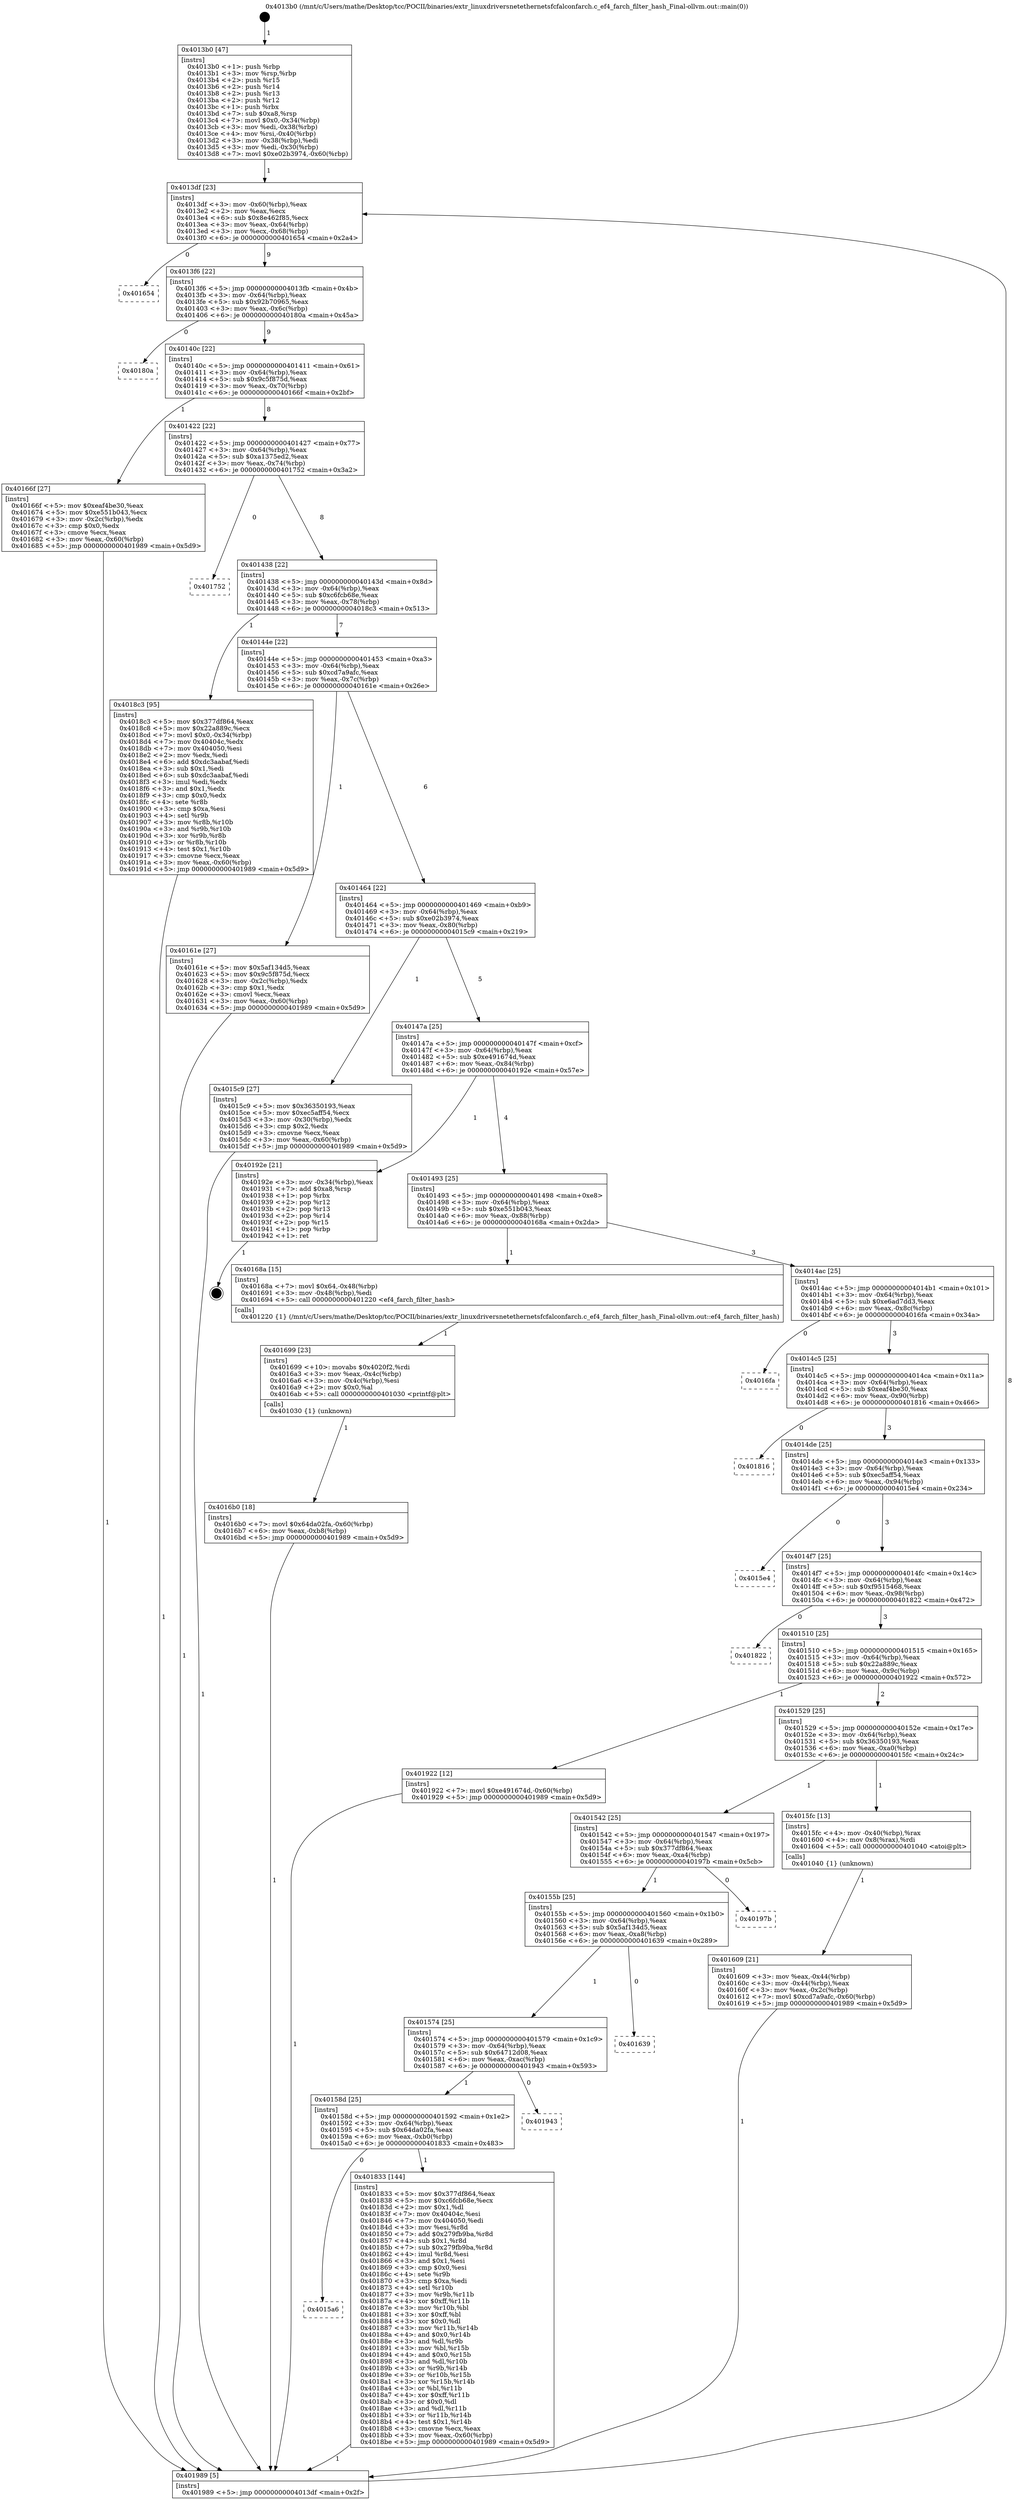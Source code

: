 digraph "0x4013b0" {
  label = "0x4013b0 (/mnt/c/Users/mathe/Desktop/tcc/POCII/binaries/extr_linuxdriversnetethernetsfcfalconfarch.c_ef4_farch_filter_hash_Final-ollvm.out::main(0))"
  labelloc = "t"
  node[shape=record]

  Entry [label="",width=0.3,height=0.3,shape=circle,fillcolor=black,style=filled]
  "0x4013df" [label="{
     0x4013df [23]\l
     | [instrs]\l
     &nbsp;&nbsp;0x4013df \<+3\>: mov -0x60(%rbp),%eax\l
     &nbsp;&nbsp;0x4013e2 \<+2\>: mov %eax,%ecx\l
     &nbsp;&nbsp;0x4013e4 \<+6\>: sub $0x8e462f85,%ecx\l
     &nbsp;&nbsp;0x4013ea \<+3\>: mov %eax,-0x64(%rbp)\l
     &nbsp;&nbsp;0x4013ed \<+3\>: mov %ecx,-0x68(%rbp)\l
     &nbsp;&nbsp;0x4013f0 \<+6\>: je 0000000000401654 \<main+0x2a4\>\l
  }"]
  "0x401654" [label="{
     0x401654\l
  }", style=dashed]
  "0x4013f6" [label="{
     0x4013f6 [22]\l
     | [instrs]\l
     &nbsp;&nbsp;0x4013f6 \<+5\>: jmp 00000000004013fb \<main+0x4b\>\l
     &nbsp;&nbsp;0x4013fb \<+3\>: mov -0x64(%rbp),%eax\l
     &nbsp;&nbsp;0x4013fe \<+5\>: sub $0x92b70965,%eax\l
     &nbsp;&nbsp;0x401403 \<+3\>: mov %eax,-0x6c(%rbp)\l
     &nbsp;&nbsp;0x401406 \<+6\>: je 000000000040180a \<main+0x45a\>\l
  }"]
  Exit [label="",width=0.3,height=0.3,shape=circle,fillcolor=black,style=filled,peripheries=2]
  "0x40180a" [label="{
     0x40180a\l
  }", style=dashed]
  "0x40140c" [label="{
     0x40140c [22]\l
     | [instrs]\l
     &nbsp;&nbsp;0x40140c \<+5\>: jmp 0000000000401411 \<main+0x61\>\l
     &nbsp;&nbsp;0x401411 \<+3\>: mov -0x64(%rbp),%eax\l
     &nbsp;&nbsp;0x401414 \<+5\>: sub $0x9c5f875d,%eax\l
     &nbsp;&nbsp;0x401419 \<+3\>: mov %eax,-0x70(%rbp)\l
     &nbsp;&nbsp;0x40141c \<+6\>: je 000000000040166f \<main+0x2bf\>\l
  }"]
  "0x4015a6" [label="{
     0x4015a6\l
  }", style=dashed]
  "0x40166f" [label="{
     0x40166f [27]\l
     | [instrs]\l
     &nbsp;&nbsp;0x40166f \<+5\>: mov $0xeaf4be30,%eax\l
     &nbsp;&nbsp;0x401674 \<+5\>: mov $0xe551b043,%ecx\l
     &nbsp;&nbsp;0x401679 \<+3\>: mov -0x2c(%rbp),%edx\l
     &nbsp;&nbsp;0x40167c \<+3\>: cmp $0x0,%edx\l
     &nbsp;&nbsp;0x40167f \<+3\>: cmove %ecx,%eax\l
     &nbsp;&nbsp;0x401682 \<+3\>: mov %eax,-0x60(%rbp)\l
     &nbsp;&nbsp;0x401685 \<+5\>: jmp 0000000000401989 \<main+0x5d9\>\l
  }"]
  "0x401422" [label="{
     0x401422 [22]\l
     | [instrs]\l
     &nbsp;&nbsp;0x401422 \<+5\>: jmp 0000000000401427 \<main+0x77\>\l
     &nbsp;&nbsp;0x401427 \<+3\>: mov -0x64(%rbp),%eax\l
     &nbsp;&nbsp;0x40142a \<+5\>: sub $0xa1375ed2,%eax\l
     &nbsp;&nbsp;0x40142f \<+3\>: mov %eax,-0x74(%rbp)\l
     &nbsp;&nbsp;0x401432 \<+6\>: je 0000000000401752 \<main+0x3a2\>\l
  }"]
  "0x401833" [label="{
     0x401833 [144]\l
     | [instrs]\l
     &nbsp;&nbsp;0x401833 \<+5\>: mov $0x377df864,%eax\l
     &nbsp;&nbsp;0x401838 \<+5\>: mov $0xc6fcb68e,%ecx\l
     &nbsp;&nbsp;0x40183d \<+2\>: mov $0x1,%dl\l
     &nbsp;&nbsp;0x40183f \<+7\>: mov 0x40404c,%esi\l
     &nbsp;&nbsp;0x401846 \<+7\>: mov 0x404050,%edi\l
     &nbsp;&nbsp;0x40184d \<+3\>: mov %esi,%r8d\l
     &nbsp;&nbsp;0x401850 \<+7\>: add $0x279fb9ba,%r8d\l
     &nbsp;&nbsp;0x401857 \<+4\>: sub $0x1,%r8d\l
     &nbsp;&nbsp;0x40185b \<+7\>: sub $0x279fb9ba,%r8d\l
     &nbsp;&nbsp;0x401862 \<+4\>: imul %r8d,%esi\l
     &nbsp;&nbsp;0x401866 \<+3\>: and $0x1,%esi\l
     &nbsp;&nbsp;0x401869 \<+3\>: cmp $0x0,%esi\l
     &nbsp;&nbsp;0x40186c \<+4\>: sete %r9b\l
     &nbsp;&nbsp;0x401870 \<+3\>: cmp $0xa,%edi\l
     &nbsp;&nbsp;0x401873 \<+4\>: setl %r10b\l
     &nbsp;&nbsp;0x401877 \<+3\>: mov %r9b,%r11b\l
     &nbsp;&nbsp;0x40187a \<+4\>: xor $0xff,%r11b\l
     &nbsp;&nbsp;0x40187e \<+3\>: mov %r10b,%bl\l
     &nbsp;&nbsp;0x401881 \<+3\>: xor $0xff,%bl\l
     &nbsp;&nbsp;0x401884 \<+3\>: xor $0x0,%dl\l
     &nbsp;&nbsp;0x401887 \<+3\>: mov %r11b,%r14b\l
     &nbsp;&nbsp;0x40188a \<+4\>: and $0x0,%r14b\l
     &nbsp;&nbsp;0x40188e \<+3\>: and %dl,%r9b\l
     &nbsp;&nbsp;0x401891 \<+3\>: mov %bl,%r15b\l
     &nbsp;&nbsp;0x401894 \<+4\>: and $0x0,%r15b\l
     &nbsp;&nbsp;0x401898 \<+3\>: and %dl,%r10b\l
     &nbsp;&nbsp;0x40189b \<+3\>: or %r9b,%r14b\l
     &nbsp;&nbsp;0x40189e \<+3\>: or %r10b,%r15b\l
     &nbsp;&nbsp;0x4018a1 \<+3\>: xor %r15b,%r14b\l
     &nbsp;&nbsp;0x4018a4 \<+3\>: or %bl,%r11b\l
     &nbsp;&nbsp;0x4018a7 \<+4\>: xor $0xff,%r11b\l
     &nbsp;&nbsp;0x4018ab \<+3\>: or $0x0,%dl\l
     &nbsp;&nbsp;0x4018ae \<+3\>: and %dl,%r11b\l
     &nbsp;&nbsp;0x4018b1 \<+3\>: or %r11b,%r14b\l
     &nbsp;&nbsp;0x4018b4 \<+4\>: test $0x1,%r14b\l
     &nbsp;&nbsp;0x4018b8 \<+3\>: cmovne %ecx,%eax\l
     &nbsp;&nbsp;0x4018bb \<+3\>: mov %eax,-0x60(%rbp)\l
     &nbsp;&nbsp;0x4018be \<+5\>: jmp 0000000000401989 \<main+0x5d9\>\l
  }"]
  "0x401752" [label="{
     0x401752\l
  }", style=dashed]
  "0x401438" [label="{
     0x401438 [22]\l
     | [instrs]\l
     &nbsp;&nbsp;0x401438 \<+5\>: jmp 000000000040143d \<main+0x8d\>\l
     &nbsp;&nbsp;0x40143d \<+3\>: mov -0x64(%rbp),%eax\l
     &nbsp;&nbsp;0x401440 \<+5\>: sub $0xc6fcb68e,%eax\l
     &nbsp;&nbsp;0x401445 \<+3\>: mov %eax,-0x78(%rbp)\l
     &nbsp;&nbsp;0x401448 \<+6\>: je 00000000004018c3 \<main+0x513\>\l
  }"]
  "0x40158d" [label="{
     0x40158d [25]\l
     | [instrs]\l
     &nbsp;&nbsp;0x40158d \<+5\>: jmp 0000000000401592 \<main+0x1e2\>\l
     &nbsp;&nbsp;0x401592 \<+3\>: mov -0x64(%rbp),%eax\l
     &nbsp;&nbsp;0x401595 \<+5\>: sub $0x64da02fa,%eax\l
     &nbsp;&nbsp;0x40159a \<+6\>: mov %eax,-0xb0(%rbp)\l
     &nbsp;&nbsp;0x4015a0 \<+6\>: je 0000000000401833 \<main+0x483\>\l
  }"]
  "0x4018c3" [label="{
     0x4018c3 [95]\l
     | [instrs]\l
     &nbsp;&nbsp;0x4018c3 \<+5\>: mov $0x377df864,%eax\l
     &nbsp;&nbsp;0x4018c8 \<+5\>: mov $0x22a889c,%ecx\l
     &nbsp;&nbsp;0x4018cd \<+7\>: movl $0x0,-0x34(%rbp)\l
     &nbsp;&nbsp;0x4018d4 \<+7\>: mov 0x40404c,%edx\l
     &nbsp;&nbsp;0x4018db \<+7\>: mov 0x404050,%esi\l
     &nbsp;&nbsp;0x4018e2 \<+2\>: mov %edx,%edi\l
     &nbsp;&nbsp;0x4018e4 \<+6\>: add $0xdc3aabaf,%edi\l
     &nbsp;&nbsp;0x4018ea \<+3\>: sub $0x1,%edi\l
     &nbsp;&nbsp;0x4018ed \<+6\>: sub $0xdc3aabaf,%edi\l
     &nbsp;&nbsp;0x4018f3 \<+3\>: imul %edi,%edx\l
     &nbsp;&nbsp;0x4018f6 \<+3\>: and $0x1,%edx\l
     &nbsp;&nbsp;0x4018f9 \<+3\>: cmp $0x0,%edx\l
     &nbsp;&nbsp;0x4018fc \<+4\>: sete %r8b\l
     &nbsp;&nbsp;0x401900 \<+3\>: cmp $0xa,%esi\l
     &nbsp;&nbsp;0x401903 \<+4\>: setl %r9b\l
     &nbsp;&nbsp;0x401907 \<+3\>: mov %r8b,%r10b\l
     &nbsp;&nbsp;0x40190a \<+3\>: and %r9b,%r10b\l
     &nbsp;&nbsp;0x40190d \<+3\>: xor %r9b,%r8b\l
     &nbsp;&nbsp;0x401910 \<+3\>: or %r8b,%r10b\l
     &nbsp;&nbsp;0x401913 \<+4\>: test $0x1,%r10b\l
     &nbsp;&nbsp;0x401917 \<+3\>: cmovne %ecx,%eax\l
     &nbsp;&nbsp;0x40191a \<+3\>: mov %eax,-0x60(%rbp)\l
     &nbsp;&nbsp;0x40191d \<+5\>: jmp 0000000000401989 \<main+0x5d9\>\l
  }"]
  "0x40144e" [label="{
     0x40144e [22]\l
     | [instrs]\l
     &nbsp;&nbsp;0x40144e \<+5\>: jmp 0000000000401453 \<main+0xa3\>\l
     &nbsp;&nbsp;0x401453 \<+3\>: mov -0x64(%rbp),%eax\l
     &nbsp;&nbsp;0x401456 \<+5\>: sub $0xcd7a9afc,%eax\l
     &nbsp;&nbsp;0x40145b \<+3\>: mov %eax,-0x7c(%rbp)\l
     &nbsp;&nbsp;0x40145e \<+6\>: je 000000000040161e \<main+0x26e\>\l
  }"]
  "0x401943" [label="{
     0x401943\l
  }", style=dashed]
  "0x40161e" [label="{
     0x40161e [27]\l
     | [instrs]\l
     &nbsp;&nbsp;0x40161e \<+5\>: mov $0x5af134d5,%eax\l
     &nbsp;&nbsp;0x401623 \<+5\>: mov $0x9c5f875d,%ecx\l
     &nbsp;&nbsp;0x401628 \<+3\>: mov -0x2c(%rbp),%edx\l
     &nbsp;&nbsp;0x40162b \<+3\>: cmp $0x1,%edx\l
     &nbsp;&nbsp;0x40162e \<+3\>: cmovl %ecx,%eax\l
     &nbsp;&nbsp;0x401631 \<+3\>: mov %eax,-0x60(%rbp)\l
     &nbsp;&nbsp;0x401634 \<+5\>: jmp 0000000000401989 \<main+0x5d9\>\l
  }"]
  "0x401464" [label="{
     0x401464 [22]\l
     | [instrs]\l
     &nbsp;&nbsp;0x401464 \<+5\>: jmp 0000000000401469 \<main+0xb9\>\l
     &nbsp;&nbsp;0x401469 \<+3\>: mov -0x64(%rbp),%eax\l
     &nbsp;&nbsp;0x40146c \<+5\>: sub $0xe02b3974,%eax\l
     &nbsp;&nbsp;0x401471 \<+3\>: mov %eax,-0x80(%rbp)\l
     &nbsp;&nbsp;0x401474 \<+6\>: je 00000000004015c9 \<main+0x219\>\l
  }"]
  "0x401574" [label="{
     0x401574 [25]\l
     | [instrs]\l
     &nbsp;&nbsp;0x401574 \<+5\>: jmp 0000000000401579 \<main+0x1c9\>\l
     &nbsp;&nbsp;0x401579 \<+3\>: mov -0x64(%rbp),%eax\l
     &nbsp;&nbsp;0x40157c \<+5\>: sub $0x64712d08,%eax\l
     &nbsp;&nbsp;0x401581 \<+6\>: mov %eax,-0xac(%rbp)\l
     &nbsp;&nbsp;0x401587 \<+6\>: je 0000000000401943 \<main+0x593\>\l
  }"]
  "0x4015c9" [label="{
     0x4015c9 [27]\l
     | [instrs]\l
     &nbsp;&nbsp;0x4015c9 \<+5\>: mov $0x36350193,%eax\l
     &nbsp;&nbsp;0x4015ce \<+5\>: mov $0xec5aff54,%ecx\l
     &nbsp;&nbsp;0x4015d3 \<+3\>: mov -0x30(%rbp),%edx\l
     &nbsp;&nbsp;0x4015d6 \<+3\>: cmp $0x2,%edx\l
     &nbsp;&nbsp;0x4015d9 \<+3\>: cmovne %ecx,%eax\l
     &nbsp;&nbsp;0x4015dc \<+3\>: mov %eax,-0x60(%rbp)\l
     &nbsp;&nbsp;0x4015df \<+5\>: jmp 0000000000401989 \<main+0x5d9\>\l
  }"]
  "0x40147a" [label="{
     0x40147a [25]\l
     | [instrs]\l
     &nbsp;&nbsp;0x40147a \<+5\>: jmp 000000000040147f \<main+0xcf\>\l
     &nbsp;&nbsp;0x40147f \<+3\>: mov -0x64(%rbp),%eax\l
     &nbsp;&nbsp;0x401482 \<+5\>: sub $0xe491674d,%eax\l
     &nbsp;&nbsp;0x401487 \<+6\>: mov %eax,-0x84(%rbp)\l
     &nbsp;&nbsp;0x40148d \<+6\>: je 000000000040192e \<main+0x57e\>\l
  }"]
  "0x401989" [label="{
     0x401989 [5]\l
     | [instrs]\l
     &nbsp;&nbsp;0x401989 \<+5\>: jmp 00000000004013df \<main+0x2f\>\l
  }"]
  "0x4013b0" [label="{
     0x4013b0 [47]\l
     | [instrs]\l
     &nbsp;&nbsp;0x4013b0 \<+1\>: push %rbp\l
     &nbsp;&nbsp;0x4013b1 \<+3\>: mov %rsp,%rbp\l
     &nbsp;&nbsp;0x4013b4 \<+2\>: push %r15\l
     &nbsp;&nbsp;0x4013b6 \<+2\>: push %r14\l
     &nbsp;&nbsp;0x4013b8 \<+2\>: push %r13\l
     &nbsp;&nbsp;0x4013ba \<+2\>: push %r12\l
     &nbsp;&nbsp;0x4013bc \<+1\>: push %rbx\l
     &nbsp;&nbsp;0x4013bd \<+7\>: sub $0xa8,%rsp\l
     &nbsp;&nbsp;0x4013c4 \<+7\>: movl $0x0,-0x34(%rbp)\l
     &nbsp;&nbsp;0x4013cb \<+3\>: mov %edi,-0x38(%rbp)\l
     &nbsp;&nbsp;0x4013ce \<+4\>: mov %rsi,-0x40(%rbp)\l
     &nbsp;&nbsp;0x4013d2 \<+3\>: mov -0x38(%rbp),%edi\l
     &nbsp;&nbsp;0x4013d5 \<+3\>: mov %edi,-0x30(%rbp)\l
     &nbsp;&nbsp;0x4013d8 \<+7\>: movl $0xe02b3974,-0x60(%rbp)\l
  }"]
  "0x401639" [label="{
     0x401639\l
  }", style=dashed]
  "0x40192e" [label="{
     0x40192e [21]\l
     | [instrs]\l
     &nbsp;&nbsp;0x40192e \<+3\>: mov -0x34(%rbp),%eax\l
     &nbsp;&nbsp;0x401931 \<+7\>: add $0xa8,%rsp\l
     &nbsp;&nbsp;0x401938 \<+1\>: pop %rbx\l
     &nbsp;&nbsp;0x401939 \<+2\>: pop %r12\l
     &nbsp;&nbsp;0x40193b \<+2\>: pop %r13\l
     &nbsp;&nbsp;0x40193d \<+2\>: pop %r14\l
     &nbsp;&nbsp;0x40193f \<+2\>: pop %r15\l
     &nbsp;&nbsp;0x401941 \<+1\>: pop %rbp\l
     &nbsp;&nbsp;0x401942 \<+1\>: ret\l
  }"]
  "0x401493" [label="{
     0x401493 [25]\l
     | [instrs]\l
     &nbsp;&nbsp;0x401493 \<+5\>: jmp 0000000000401498 \<main+0xe8\>\l
     &nbsp;&nbsp;0x401498 \<+3\>: mov -0x64(%rbp),%eax\l
     &nbsp;&nbsp;0x40149b \<+5\>: sub $0xe551b043,%eax\l
     &nbsp;&nbsp;0x4014a0 \<+6\>: mov %eax,-0x88(%rbp)\l
     &nbsp;&nbsp;0x4014a6 \<+6\>: je 000000000040168a \<main+0x2da\>\l
  }"]
  "0x40155b" [label="{
     0x40155b [25]\l
     | [instrs]\l
     &nbsp;&nbsp;0x40155b \<+5\>: jmp 0000000000401560 \<main+0x1b0\>\l
     &nbsp;&nbsp;0x401560 \<+3\>: mov -0x64(%rbp),%eax\l
     &nbsp;&nbsp;0x401563 \<+5\>: sub $0x5af134d5,%eax\l
     &nbsp;&nbsp;0x401568 \<+6\>: mov %eax,-0xa8(%rbp)\l
     &nbsp;&nbsp;0x40156e \<+6\>: je 0000000000401639 \<main+0x289\>\l
  }"]
  "0x40168a" [label="{
     0x40168a [15]\l
     | [instrs]\l
     &nbsp;&nbsp;0x40168a \<+7\>: movl $0x64,-0x48(%rbp)\l
     &nbsp;&nbsp;0x401691 \<+3\>: mov -0x48(%rbp),%edi\l
     &nbsp;&nbsp;0x401694 \<+5\>: call 0000000000401220 \<ef4_farch_filter_hash\>\l
     | [calls]\l
     &nbsp;&nbsp;0x401220 \{1\} (/mnt/c/Users/mathe/Desktop/tcc/POCII/binaries/extr_linuxdriversnetethernetsfcfalconfarch.c_ef4_farch_filter_hash_Final-ollvm.out::ef4_farch_filter_hash)\l
  }"]
  "0x4014ac" [label="{
     0x4014ac [25]\l
     | [instrs]\l
     &nbsp;&nbsp;0x4014ac \<+5\>: jmp 00000000004014b1 \<main+0x101\>\l
     &nbsp;&nbsp;0x4014b1 \<+3\>: mov -0x64(%rbp),%eax\l
     &nbsp;&nbsp;0x4014b4 \<+5\>: sub $0xe6ad7dd3,%eax\l
     &nbsp;&nbsp;0x4014b9 \<+6\>: mov %eax,-0x8c(%rbp)\l
     &nbsp;&nbsp;0x4014bf \<+6\>: je 00000000004016fa \<main+0x34a\>\l
  }"]
  "0x40197b" [label="{
     0x40197b\l
  }", style=dashed]
  "0x4016fa" [label="{
     0x4016fa\l
  }", style=dashed]
  "0x4014c5" [label="{
     0x4014c5 [25]\l
     | [instrs]\l
     &nbsp;&nbsp;0x4014c5 \<+5\>: jmp 00000000004014ca \<main+0x11a\>\l
     &nbsp;&nbsp;0x4014ca \<+3\>: mov -0x64(%rbp),%eax\l
     &nbsp;&nbsp;0x4014cd \<+5\>: sub $0xeaf4be30,%eax\l
     &nbsp;&nbsp;0x4014d2 \<+6\>: mov %eax,-0x90(%rbp)\l
     &nbsp;&nbsp;0x4014d8 \<+6\>: je 0000000000401816 \<main+0x466\>\l
  }"]
  "0x4016b0" [label="{
     0x4016b0 [18]\l
     | [instrs]\l
     &nbsp;&nbsp;0x4016b0 \<+7\>: movl $0x64da02fa,-0x60(%rbp)\l
     &nbsp;&nbsp;0x4016b7 \<+6\>: mov %eax,-0xb8(%rbp)\l
     &nbsp;&nbsp;0x4016bd \<+5\>: jmp 0000000000401989 \<main+0x5d9\>\l
  }"]
  "0x401816" [label="{
     0x401816\l
  }", style=dashed]
  "0x4014de" [label="{
     0x4014de [25]\l
     | [instrs]\l
     &nbsp;&nbsp;0x4014de \<+5\>: jmp 00000000004014e3 \<main+0x133\>\l
     &nbsp;&nbsp;0x4014e3 \<+3\>: mov -0x64(%rbp),%eax\l
     &nbsp;&nbsp;0x4014e6 \<+5\>: sub $0xec5aff54,%eax\l
     &nbsp;&nbsp;0x4014eb \<+6\>: mov %eax,-0x94(%rbp)\l
     &nbsp;&nbsp;0x4014f1 \<+6\>: je 00000000004015e4 \<main+0x234\>\l
  }"]
  "0x401699" [label="{
     0x401699 [23]\l
     | [instrs]\l
     &nbsp;&nbsp;0x401699 \<+10\>: movabs $0x4020f2,%rdi\l
     &nbsp;&nbsp;0x4016a3 \<+3\>: mov %eax,-0x4c(%rbp)\l
     &nbsp;&nbsp;0x4016a6 \<+3\>: mov -0x4c(%rbp),%esi\l
     &nbsp;&nbsp;0x4016a9 \<+2\>: mov $0x0,%al\l
     &nbsp;&nbsp;0x4016ab \<+5\>: call 0000000000401030 \<printf@plt\>\l
     | [calls]\l
     &nbsp;&nbsp;0x401030 \{1\} (unknown)\l
  }"]
  "0x4015e4" [label="{
     0x4015e4\l
  }", style=dashed]
  "0x4014f7" [label="{
     0x4014f7 [25]\l
     | [instrs]\l
     &nbsp;&nbsp;0x4014f7 \<+5\>: jmp 00000000004014fc \<main+0x14c\>\l
     &nbsp;&nbsp;0x4014fc \<+3\>: mov -0x64(%rbp),%eax\l
     &nbsp;&nbsp;0x4014ff \<+5\>: sub $0xf9515468,%eax\l
     &nbsp;&nbsp;0x401504 \<+6\>: mov %eax,-0x98(%rbp)\l
     &nbsp;&nbsp;0x40150a \<+6\>: je 0000000000401822 \<main+0x472\>\l
  }"]
  "0x401609" [label="{
     0x401609 [21]\l
     | [instrs]\l
     &nbsp;&nbsp;0x401609 \<+3\>: mov %eax,-0x44(%rbp)\l
     &nbsp;&nbsp;0x40160c \<+3\>: mov -0x44(%rbp),%eax\l
     &nbsp;&nbsp;0x40160f \<+3\>: mov %eax,-0x2c(%rbp)\l
     &nbsp;&nbsp;0x401612 \<+7\>: movl $0xcd7a9afc,-0x60(%rbp)\l
     &nbsp;&nbsp;0x401619 \<+5\>: jmp 0000000000401989 \<main+0x5d9\>\l
  }"]
  "0x401822" [label="{
     0x401822\l
  }", style=dashed]
  "0x401510" [label="{
     0x401510 [25]\l
     | [instrs]\l
     &nbsp;&nbsp;0x401510 \<+5\>: jmp 0000000000401515 \<main+0x165\>\l
     &nbsp;&nbsp;0x401515 \<+3\>: mov -0x64(%rbp),%eax\l
     &nbsp;&nbsp;0x401518 \<+5\>: sub $0x22a889c,%eax\l
     &nbsp;&nbsp;0x40151d \<+6\>: mov %eax,-0x9c(%rbp)\l
     &nbsp;&nbsp;0x401523 \<+6\>: je 0000000000401922 \<main+0x572\>\l
  }"]
  "0x401542" [label="{
     0x401542 [25]\l
     | [instrs]\l
     &nbsp;&nbsp;0x401542 \<+5\>: jmp 0000000000401547 \<main+0x197\>\l
     &nbsp;&nbsp;0x401547 \<+3\>: mov -0x64(%rbp),%eax\l
     &nbsp;&nbsp;0x40154a \<+5\>: sub $0x377df864,%eax\l
     &nbsp;&nbsp;0x40154f \<+6\>: mov %eax,-0xa4(%rbp)\l
     &nbsp;&nbsp;0x401555 \<+6\>: je 000000000040197b \<main+0x5cb\>\l
  }"]
  "0x401922" [label="{
     0x401922 [12]\l
     | [instrs]\l
     &nbsp;&nbsp;0x401922 \<+7\>: movl $0xe491674d,-0x60(%rbp)\l
     &nbsp;&nbsp;0x401929 \<+5\>: jmp 0000000000401989 \<main+0x5d9\>\l
  }"]
  "0x401529" [label="{
     0x401529 [25]\l
     | [instrs]\l
     &nbsp;&nbsp;0x401529 \<+5\>: jmp 000000000040152e \<main+0x17e\>\l
     &nbsp;&nbsp;0x40152e \<+3\>: mov -0x64(%rbp),%eax\l
     &nbsp;&nbsp;0x401531 \<+5\>: sub $0x36350193,%eax\l
     &nbsp;&nbsp;0x401536 \<+6\>: mov %eax,-0xa0(%rbp)\l
     &nbsp;&nbsp;0x40153c \<+6\>: je 00000000004015fc \<main+0x24c\>\l
  }"]
  "0x4015fc" [label="{
     0x4015fc [13]\l
     | [instrs]\l
     &nbsp;&nbsp;0x4015fc \<+4\>: mov -0x40(%rbp),%rax\l
     &nbsp;&nbsp;0x401600 \<+4\>: mov 0x8(%rax),%rdi\l
     &nbsp;&nbsp;0x401604 \<+5\>: call 0000000000401040 \<atoi@plt\>\l
     | [calls]\l
     &nbsp;&nbsp;0x401040 \{1\} (unknown)\l
  }"]
  Entry -> "0x4013b0" [label=" 1"]
  "0x4013df" -> "0x401654" [label=" 0"]
  "0x4013df" -> "0x4013f6" [label=" 9"]
  "0x40192e" -> Exit [label=" 1"]
  "0x4013f6" -> "0x40180a" [label=" 0"]
  "0x4013f6" -> "0x40140c" [label=" 9"]
  "0x401922" -> "0x401989" [label=" 1"]
  "0x40140c" -> "0x40166f" [label=" 1"]
  "0x40140c" -> "0x401422" [label=" 8"]
  "0x4018c3" -> "0x401989" [label=" 1"]
  "0x401422" -> "0x401752" [label=" 0"]
  "0x401422" -> "0x401438" [label=" 8"]
  "0x401833" -> "0x401989" [label=" 1"]
  "0x401438" -> "0x4018c3" [label=" 1"]
  "0x401438" -> "0x40144e" [label=" 7"]
  "0x40158d" -> "0x401833" [label=" 1"]
  "0x40144e" -> "0x40161e" [label=" 1"]
  "0x40144e" -> "0x401464" [label=" 6"]
  "0x40158d" -> "0x4015a6" [label=" 0"]
  "0x401464" -> "0x4015c9" [label=" 1"]
  "0x401464" -> "0x40147a" [label=" 5"]
  "0x4015c9" -> "0x401989" [label=" 1"]
  "0x4013b0" -> "0x4013df" [label=" 1"]
  "0x401989" -> "0x4013df" [label=" 8"]
  "0x401574" -> "0x401943" [label=" 0"]
  "0x40147a" -> "0x40192e" [label=" 1"]
  "0x40147a" -> "0x401493" [label=" 4"]
  "0x401574" -> "0x40158d" [label=" 1"]
  "0x401493" -> "0x40168a" [label=" 1"]
  "0x401493" -> "0x4014ac" [label=" 3"]
  "0x40155b" -> "0x401639" [label=" 0"]
  "0x4014ac" -> "0x4016fa" [label=" 0"]
  "0x4014ac" -> "0x4014c5" [label=" 3"]
  "0x40155b" -> "0x401574" [label=" 1"]
  "0x4014c5" -> "0x401816" [label=" 0"]
  "0x4014c5" -> "0x4014de" [label=" 3"]
  "0x401542" -> "0x40197b" [label=" 0"]
  "0x4014de" -> "0x4015e4" [label=" 0"]
  "0x4014de" -> "0x4014f7" [label=" 3"]
  "0x401542" -> "0x40155b" [label=" 1"]
  "0x4014f7" -> "0x401822" [label=" 0"]
  "0x4014f7" -> "0x401510" [label=" 3"]
  "0x4016b0" -> "0x401989" [label=" 1"]
  "0x401510" -> "0x401922" [label=" 1"]
  "0x401510" -> "0x401529" [label=" 2"]
  "0x401699" -> "0x4016b0" [label=" 1"]
  "0x401529" -> "0x4015fc" [label=" 1"]
  "0x401529" -> "0x401542" [label=" 1"]
  "0x4015fc" -> "0x401609" [label=" 1"]
  "0x401609" -> "0x401989" [label=" 1"]
  "0x40161e" -> "0x401989" [label=" 1"]
  "0x40166f" -> "0x401989" [label=" 1"]
  "0x40168a" -> "0x401699" [label=" 1"]
}
